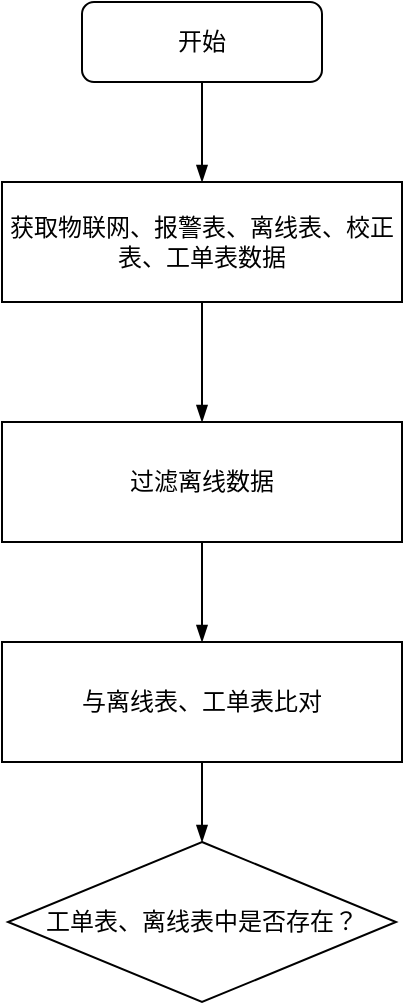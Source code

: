 <mxfile version="14.5.1" type="github">
  <diagram id="C5RBs43oDa-KdzZeNtuy" name="Page-1">
    <mxGraphModel dx="1422" dy="794" grid="1" gridSize="10" guides="1" tooltips="1" connect="1" arrows="1" fold="1" page="1" pageScale="1" pageWidth="827" pageHeight="1169" math="0" shadow="0">
      <root>
        <mxCell id="WIyWlLk6GJQsqaUBKTNV-0" />
        <mxCell id="WIyWlLk6GJQsqaUBKTNV-1" parent="WIyWlLk6GJQsqaUBKTNV-0" />
        <mxCell id="7LXVoBhubQ4y2hg5oTo8-12" style="edgeStyle=orthogonalEdgeStyle;rounded=0;orthogonalLoop=1;jettySize=auto;html=1;endArrow=blockThin;endFill=1;" edge="1" parent="WIyWlLk6GJQsqaUBKTNV-1" source="WIyWlLk6GJQsqaUBKTNV-3" target="7LXVoBhubQ4y2hg5oTo8-3">
          <mxGeometry relative="1" as="geometry" />
        </mxCell>
        <mxCell id="WIyWlLk6GJQsqaUBKTNV-3" value="开始" style="rounded=1;whiteSpace=wrap;html=1;fontSize=12;glass=0;strokeWidth=1;shadow=0;" parent="WIyWlLk6GJQsqaUBKTNV-1" vertex="1">
          <mxGeometry x="360" y="60" width="120" height="40" as="geometry" />
        </mxCell>
        <mxCell id="7LXVoBhubQ4y2hg5oTo8-13" style="edgeStyle=orthogonalEdgeStyle;rounded=0;orthogonalLoop=1;jettySize=auto;html=1;entryX=0.5;entryY=0;entryDx=0;entryDy=0;endArrow=blockThin;endFill=1;" edge="1" parent="WIyWlLk6GJQsqaUBKTNV-1" source="7LXVoBhubQ4y2hg5oTo8-3" target="7LXVoBhubQ4y2hg5oTo8-8">
          <mxGeometry relative="1" as="geometry" />
        </mxCell>
        <mxCell id="7LXVoBhubQ4y2hg5oTo8-3" value="获取物联网、报警表、离线表、校正表、工单表数据" style="rounded=0;whiteSpace=wrap;html=1;" vertex="1" parent="WIyWlLk6GJQsqaUBKTNV-1">
          <mxGeometry x="320" y="150" width="200" height="60" as="geometry" />
        </mxCell>
        <mxCell id="7LXVoBhubQ4y2hg5oTo8-7" style="edgeStyle=orthogonalEdgeStyle;rounded=0;orthogonalLoop=1;jettySize=auto;html=1;entryX=0.5;entryY=0;entryDx=0;entryDy=0;endArrow=blockThin;endFill=1;" edge="1" parent="WIyWlLk6GJQsqaUBKTNV-1" source="7LXVoBhubQ4y2hg5oTo8-4" target="7LXVoBhubQ4y2hg5oTo8-6">
          <mxGeometry relative="1" as="geometry" />
        </mxCell>
        <mxCell id="7LXVoBhubQ4y2hg5oTo8-4" value="与离线表、工单表比对" style="rounded=0;whiteSpace=wrap;html=1;" vertex="1" parent="WIyWlLk6GJQsqaUBKTNV-1">
          <mxGeometry x="320" y="380" width="200" height="60" as="geometry" />
        </mxCell>
        <mxCell id="7LXVoBhubQ4y2hg5oTo8-6" value="工单表、离线表中是否存在？" style="rhombus;whiteSpace=wrap;html=1;" vertex="1" parent="WIyWlLk6GJQsqaUBKTNV-1">
          <mxGeometry x="323" y="480" width="194" height="80" as="geometry" />
        </mxCell>
        <mxCell id="7LXVoBhubQ4y2hg5oTo8-10" style="edgeStyle=orthogonalEdgeStyle;rounded=0;orthogonalLoop=1;jettySize=auto;html=1;entryX=0.5;entryY=0;entryDx=0;entryDy=0;endArrow=blockThin;endFill=1;" edge="1" parent="WIyWlLk6GJQsqaUBKTNV-1" source="7LXVoBhubQ4y2hg5oTo8-8" target="7LXVoBhubQ4y2hg5oTo8-4">
          <mxGeometry relative="1" as="geometry" />
        </mxCell>
        <mxCell id="7LXVoBhubQ4y2hg5oTo8-8" value="过滤离线数据" style="rounded=0;whiteSpace=wrap;html=1;" vertex="1" parent="WIyWlLk6GJQsqaUBKTNV-1">
          <mxGeometry x="320" y="270" width="200" height="60" as="geometry" />
        </mxCell>
      </root>
    </mxGraphModel>
  </diagram>
</mxfile>

